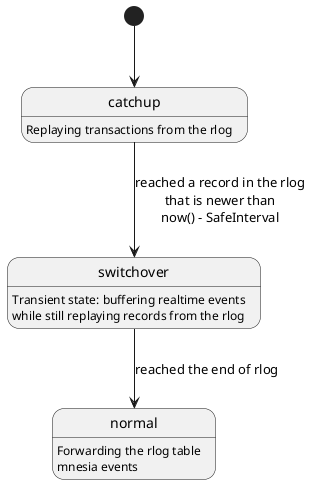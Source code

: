 @startuml

catchup: Replaying transactions from the rlog
switchover: Transient state: buffering realtime events\nwhile still replaying records from the rlog
normal: Forwarding the rlog table\nmnesia events

[*] --> catchup
catchup --> switchover : reached a record in the rlog\nthat is newer than\nnow() - SafeInterval
switchover --> normal : reached the end of rlog

@enduml
